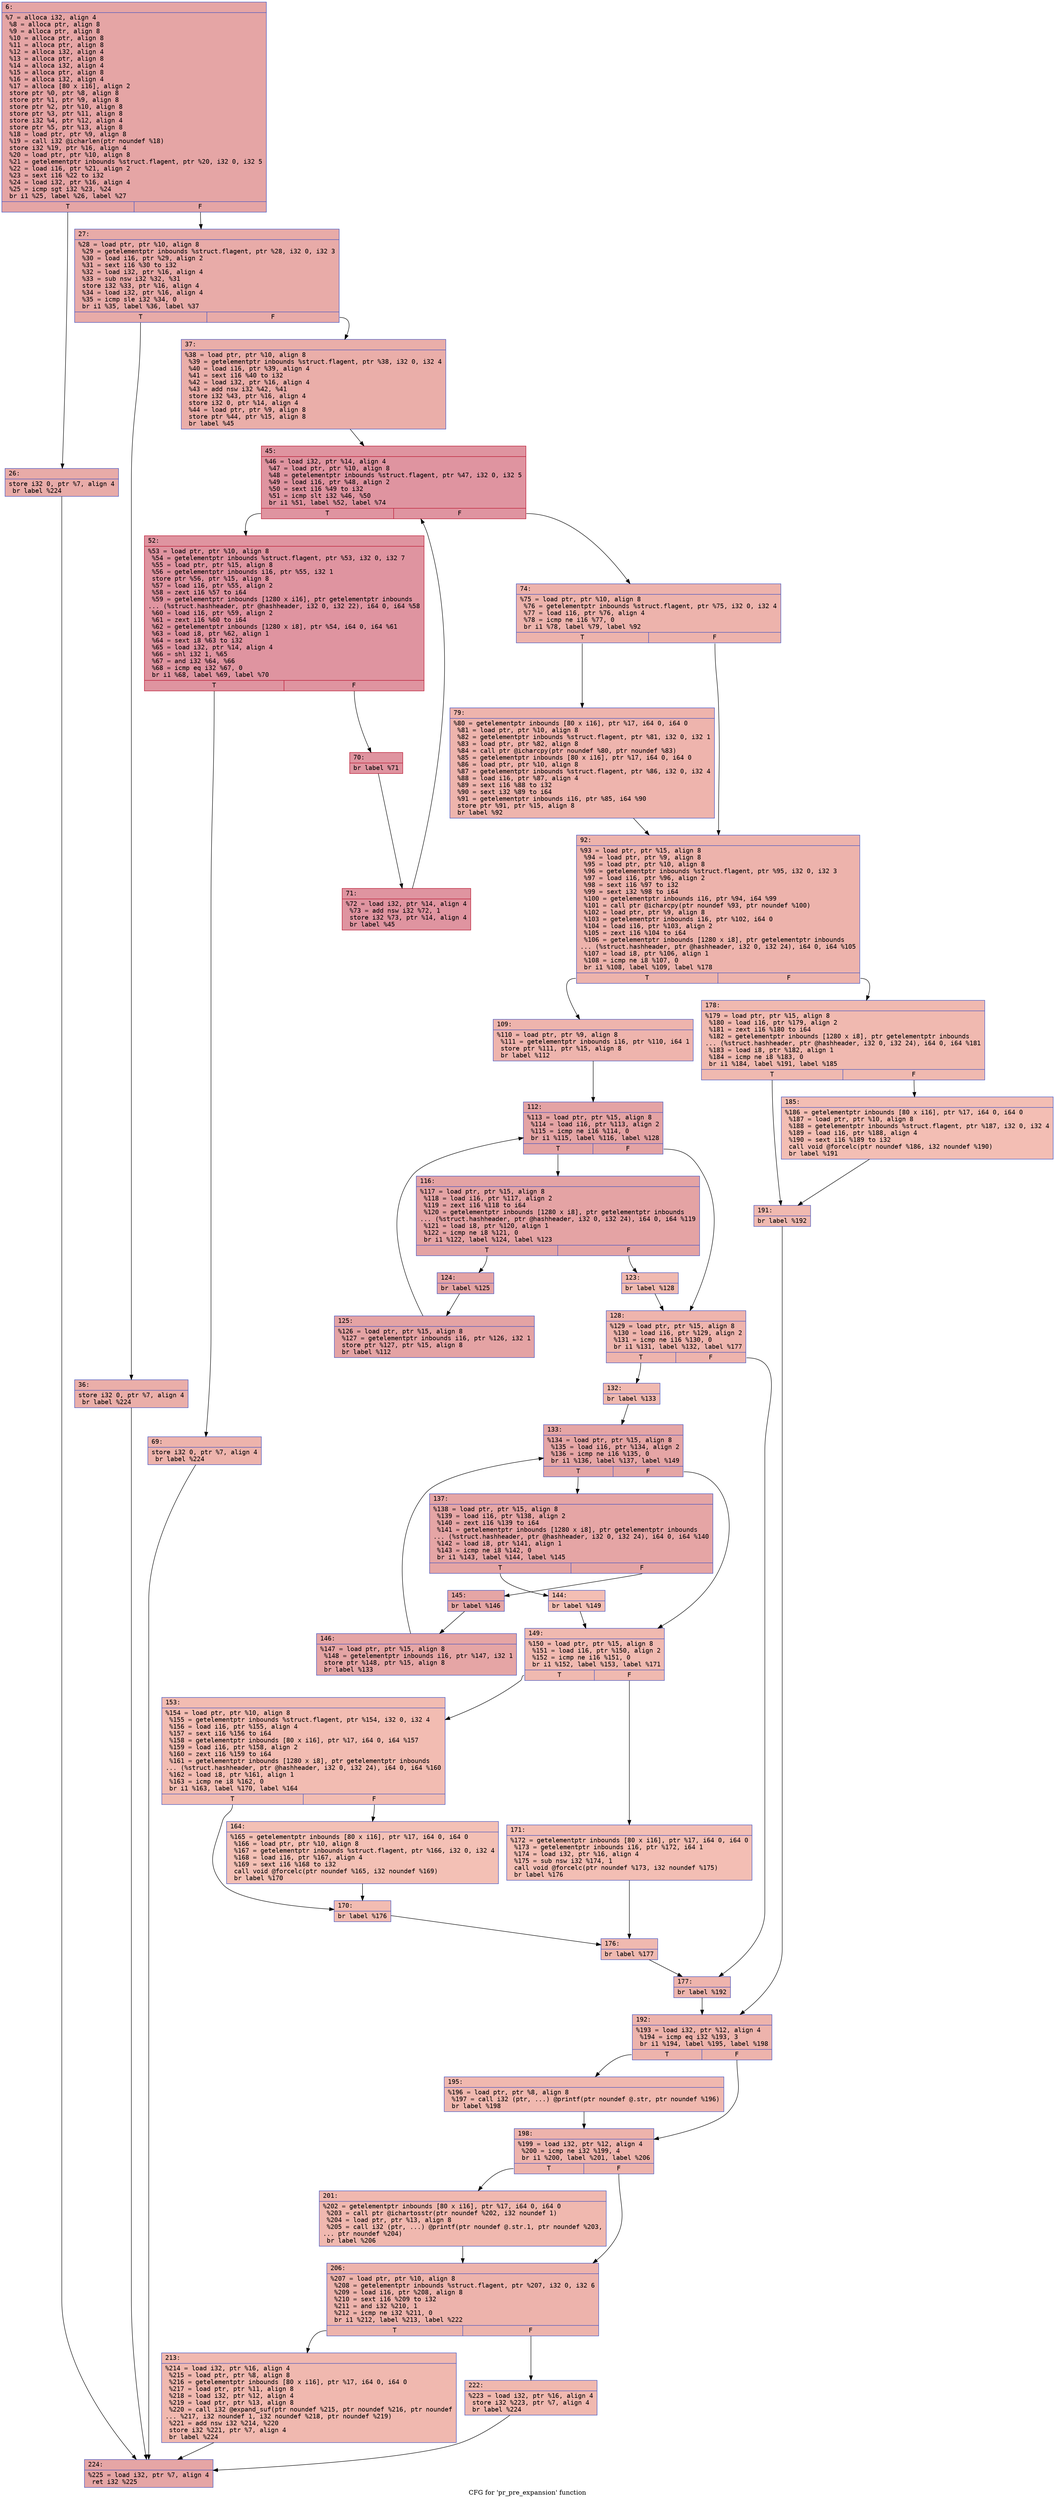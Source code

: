 digraph "CFG for 'pr_pre_expansion' function" {
	label="CFG for 'pr_pre_expansion' function";

	Node0x600001323e30 [shape=record,color="#3d50c3ff", style=filled, fillcolor="#c5333470" fontname="Courier",label="{6:\l|  %7 = alloca i32, align 4\l  %8 = alloca ptr, align 8\l  %9 = alloca ptr, align 8\l  %10 = alloca ptr, align 8\l  %11 = alloca ptr, align 8\l  %12 = alloca i32, align 4\l  %13 = alloca ptr, align 8\l  %14 = alloca i32, align 4\l  %15 = alloca ptr, align 8\l  %16 = alloca i32, align 4\l  %17 = alloca [80 x i16], align 2\l  store ptr %0, ptr %8, align 8\l  store ptr %1, ptr %9, align 8\l  store ptr %2, ptr %10, align 8\l  store ptr %3, ptr %11, align 8\l  store i32 %4, ptr %12, align 4\l  store ptr %5, ptr %13, align 8\l  %18 = load ptr, ptr %9, align 8\l  %19 = call i32 @icharlen(ptr noundef %18)\l  store i32 %19, ptr %16, align 4\l  %20 = load ptr, ptr %10, align 8\l  %21 = getelementptr inbounds %struct.flagent, ptr %20, i32 0, i32 5\l  %22 = load i16, ptr %21, align 2\l  %23 = sext i16 %22 to i32\l  %24 = load i32, ptr %16, align 4\l  %25 = icmp sgt i32 %23, %24\l  br i1 %25, label %26, label %27\l|{<s0>T|<s1>F}}"];
	Node0x600001323e30:s0 -> Node0x600001323e80[tooltip="6 -> 26\nProbability 50.00%" ];
	Node0x600001323e30:s1 -> Node0x600001323ed0[tooltip="6 -> 27\nProbability 50.00%" ];
	Node0x600001323e80 [shape=record,color="#3d50c3ff", style=filled, fillcolor="#cc403a70" fontname="Courier",label="{26:\l|  store i32 0, ptr %7, align 4\l  br label %224\l}"];
	Node0x600001323e80 -> Node0x60000133cbe0[tooltip="26 -> 224\nProbability 100.00%" ];
	Node0x600001323ed0 [shape=record,color="#3d50c3ff", style=filled, fillcolor="#cc403a70" fontname="Courier",label="{27:\l|  %28 = load ptr, ptr %10, align 8\l  %29 = getelementptr inbounds %struct.flagent, ptr %28, i32 0, i32 3\l  %30 = load i16, ptr %29, align 2\l  %31 = sext i16 %30 to i32\l  %32 = load i32, ptr %16, align 4\l  %33 = sub nsw i32 %32, %31\l  store i32 %33, ptr %16, align 4\l  %34 = load i32, ptr %16, align 4\l  %35 = icmp sle i32 %34, 0\l  br i1 %35, label %36, label %37\l|{<s0>T|<s1>F}}"];
	Node0x600001323ed0:s0 -> Node0x600001323f20[tooltip="27 -> 36\nProbability 50.00%" ];
	Node0x600001323ed0:s1 -> Node0x600001323f70[tooltip="27 -> 37\nProbability 50.00%" ];
	Node0x600001323f20 [shape=record,color="#3d50c3ff", style=filled, fillcolor="#d0473d70" fontname="Courier",label="{36:\l|  store i32 0, ptr %7, align 4\l  br label %224\l}"];
	Node0x600001323f20 -> Node0x60000133cbe0[tooltip="36 -> 224\nProbability 100.00%" ];
	Node0x600001323f70 [shape=record,color="#3d50c3ff", style=filled, fillcolor="#d0473d70" fontname="Courier",label="{37:\l|  %38 = load ptr, ptr %10, align 8\l  %39 = getelementptr inbounds %struct.flagent, ptr %38, i32 0, i32 4\l  %40 = load i16, ptr %39, align 4\l  %41 = sext i16 %40 to i32\l  %42 = load i32, ptr %16, align 4\l  %43 = add nsw i32 %42, %41\l  store i32 %43, ptr %16, align 4\l  store i32 0, ptr %14, align 4\l  %44 = load ptr, ptr %9, align 8\l  store ptr %44, ptr %15, align 8\l  br label %45\l}"];
	Node0x600001323f70 -> Node0x60000133c000[tooltip="37 -> 45\nProbability 100.00%" ];
	Node0x60000133c000 [shape=record,color="#b70d28ff", style=filled, fillcolor="#b70d2870" fontname="Courier",label="{45:\l|  %46 = load i32, ptr %14, align 4\l  %47 = load ptr, ptr %10, align 8\l  %48 = getelementptr inbounds %struct.flagent, ptr %47, i32 0, i32 5\l  %49 = load i16, ptr %48, align 2\l  %50 = sext i16 %49 to i32\l  %51 = icmp slt i32 %46, %50\l  br i1 %51, label %52, label %74\l|{<s0>T|<s1>F}}"];
	Node0x60000133c000:s0 -> Node0x60000133c050[tooltip="45 -> 52\nProbability 96.88%" ];
	Node0x60000133c000:s1 -> Node0x60000133c190[tooltip="45 -> 74\nProbability 3.12%" ];
	Node0x60000133c050 [shape=record,color="#b70d28ff", style=filled, fillcolor="#b70d2870" fontname="Courier",label="{52:\l|  %53 = load ptr, ptr %10, align 8\l  %54 = getelementptr inbounds %struct.flagent, ptr %53, i32 0, i32 7\l  %55 = load ptr, ptr %15, align 8\l  %56 = getelementptr inbounds i16, ptr %55, i32 1\l  store ptr %56, ptr %15, align 8\l  %57 = load i16, ptr %55, align 2\l  %58 = zext i16 %57 to i64\l  %59 = getelementptr inbounds [1280 x i16], ptr getelementptr inbounds\l... (%struct.hashheader, ptr @hashheader, i32 0, i32 22), i64 0, i64 %58\l  %60 = load i16, ptr %59, align 2\l  %61 = zext i16 %60 to i64\l  %62 = getelementptr inbounds [1280 x i8], ptr %54, i64 0, i64 %61\l  %63 = load i8, ptr %62, align 1\l  %64 = sext i8 %63 to i32\l  %65 = load i32, ptr %14, align 4\l  %66 = shl i32 1, %65\l  %67 = and i32 %64, %66\l  %68 = icmp eq i32 %67, 0\l  br i1 %68, label %69, label %70\l|{<s0>T|<s1>F}}"];
	Node0x60000133c050:s0 -> Node0x60000133c0a0[tooltip="52 -> 69\nProbability 3.12%" ];
	Node0x60000133c050:s1 -> Node0x60000133c0f0[tooltip="52 -> 70\nProbability 96.88%" ];
	Node0x60000133c0a0 [shape=record,color="#3d50c3ff", style=filled, fillcolor="#d6524470" fontname="Courier",label="{69:\l|  store i32 0, ptr %7, align 4\l  br label %224\l}"];
	Node0x60000133c0a0 -> Node0x60000133cbe0[tooltip="69 -> 224\nProbability 100.00%" ];
	Node0x60000133c0f0 [shape=record,color="#b70d28ff", style=filled, fillcolor="#b70d2870" fontname="Courier",label="{70:\l|  br label %71\l}"];
	Node0x60000133c0f0 -> Node0x60000133c140[tooltip="70 -> 71\nProbability 100.00%" ];
	Node0x60000133c140 [shape=record,color="#b70d28ff", style=filled, fillcolor="#b70d2870" fontname="Courier",label="{71:\l|  %72 = load i32, ptr %14, align 4\l  %73 = add nsw i32 %72, 1\l  store i32 %73, ptr %14, align 4\l  br label %45\l}"];
	Node0x60000133c140 -> Node0x60000133c000[tooltip="71 -> 45\nProbability 100.00%" ];
	Node0x60000133c190 [shape=record,color="#3d50c3ff", style=filled, fillcolor="#d6524470" fontname="Courier",label="{74:\l|  %75 = load ptr, ptr %10, align 8\l  %76 = getelementptr inbounds %struct.flagent, ptr %75, i32 0, i32 4\l  %77 = load i16, ptr %76, align 4\l  %78 = icmp ne i16 %77, 0\l  br i1 %78, label %79, label %92\l|{<s0>T|<s1>F}}"];
	Node0x60000133c190:s0 -> Node0x60000133c1e0[tooltip="74 -> 79\nProbability 62.50%" ];
	Node0x60000133c190:s1 -> Node0x60000133c230[tooltip="74 -> 92\nProbability 37.50%" ];
	Node0x60000133c1e0 [shape=record,color="#3d50c3ff", style=filled, fillcolor="#d8564670" fontname="Courier",label="{79:\l|  %80 = getelementptr inbounds [80 x i16], ptr %17, i64 0, i64 0\l  %81 = load ptr, ptr %10, align 8\l  %82 = getelementptr inbounds %struct.flagent, ptr %81, i32 0, i32 1\l  %83 = load ptr, ptr %82, align 8\l  %84 = call ptr @icharcpy(ptr noundef %80, ptr noundef %83)\l  %85 = getelementptr inbounds [80 x i16], ptr %17, i64 0, i64 0\l  %86 = load ptr, ptr %10, align 8\l  %87 = getelementptr inbounds %struct.flagent, ptr %86, i32 0, i32 4\l  %88 = load i16, ptr %87, align 4\l  %89 = sext i16 %88 to i32\l  %90 = sext i32 %89 to i64\l  %91 = getelementptr inbounds i16, ptr %85, i64 %90\l  store ptr %91, ptr %15, align 8\l  br label %92\l}"];
	Node0x60000133c1e0 -> Node0x60000133c230[tooltip="79 -> 92\nProbability 100.00%" ];
	Node0x60000133c230 [shape=record,color="#3d50c3ff", style=filled, fillcolor="#d6524470" fontname="Courier",label="{92:\l|  %93 = load ptr, ptr %15, align 8\l  %94 = load ptr, ptr %9, align 8\l  %95 = load ptr, ptr %10, align 8\l  %96 = getelementptr inbounds %struct.flagent, ptr %95, i32 0, i32 3\l  %97 = load i16, ptr %96, align 2\l  %98 = sext i16 %97 to i32\l  %99 = sext i32 %98 to i64\l  %100 = getelementptr inbounds i16, ptr %94, i64 %99\l  %101 = call ptr @icharcpy(ptr noundef %93, ptr noundef %100)\l  %102 = load ptr, ptr %9, align 8\l  %103 = getelementptr inbounds i16, ptr %102, i64 0\l  %104 = load i16, ptr %103, align 2\l  %105 = zext i16 %104 to i64\l  %106 = getelementptr inbounds [1280 x i8], ptr getelementptr inbounds\l... (%struct.hashheader, ptr @hashheader, i32 0, i32 24), i64 0, i64 %105\l  %107 = load i8, ptr %106, align 1\l  %108 = icmp ne i8 %107, 0\l  br i1 %108, label %109, label %178\l|{<s0>T|<s1>F}}"];
	Node0x60000133c230:s0 -> Node0x60000133c280[tooltip="92 -> 109\nProbability 62.50%" ];
	Node0x60000133c230:s1 -> Node0x60000133c8c0[tooltip="92 -> 178\nProbability 37.50%" ];
	Node0x60000133c280 [shape=record,color="#3d50c3ff", style=filled, fillcolor="#d8564670" fontname="Courier",label="{109:\l|  %110 = load ptr, ptr %9, align 8\l  %111 = getelementptr inbounds i16, ptr %110, i64 1\l  store ptr %111, ptr %15, align 8\l  br label %112\l}"];
	Node0x60000133c280 -> Node0x60000133c2d0[tooltip="109 -> 112\nProbability 100.00%" ];
	Node0x60000133c2d0 [shape=record,color="#3d50c3ff", style=filled, fillcolor="#c32e3170" fontname="Courier",label="{112:\l|  %113 = load ptr, ptr %15, align 8\l  %114 = load i16, ptr %113, align 2\l  %115 = icmp ne i16 %114, 0\l  br i1 %115, label %116, label %128\l|{<s0>T|<s1>F}}"];
	Node0x60000133c2d0:s0 -> Node0x60000133c320[tooltip="112 -> 116\nProbability 96.88%" ];
	Node0x60000133c2d0:s1 -> Node0x60000133c460[tooltip="112 -> 128\nProbability 3.12%" ];
	Node0x60000133c320 [shape=record,color="#3d50c3ff", style=filled, fillcolor="#c32e3170" fontname="Courier",label="{116:\l|  %117 = load ptr, ptr %15, align 8\l  %118 = load i16, ptr %117, align 2\l  %119 = zext i16 %118 to i64\l  %120 = getelementptr inbounds [1280 x i8], ptr getelementptr inbounds\l... (%struct.hashheader, ptr @hashheader, i32 0, i32 24), i64 0, i64 %119\l  %121 = load i8, ptr %120, align 1\l  %122 = icmp ne i8 %121, 0\l  br i1 %122, label %124, label %123\l|{<s0>T|<s1>F}}"];
	Node0x60000133c320:s0 -> Node0x60000133c3c0[tooltip="116 -> 124\nProbability 96.88%" ];
	Node0x60000133c320:s1 -> Node0x60000133c370[tooltip="116 -> 123\nProbability 3.12%" ];
	Node0x60000133c370 [shape=record,color="#3d50c3ff", style=filled, fillcolor="#de614d70" fontname="Courier",label="{123:\l|  br label %128\l}"];
	Node0x60000133c370 -> Node0x60000133c460[tooltip="123 -> 128\nProbability 100.00%" ];
	Node0x60000133c3c0 [shape=record,color="#3d50c3ff", style=filled, fillcolor="#c32e3170" fontname="Courier",label="{124:\l|  br label %125\l}"];
	Node0x60000133c3c0 -> Node0x60000133c410[tooltip="124 -> 125\nProbability 100.00%" ];
	Node0x60000133c410 [shape=record,color="#3d50c3ff", style=filled, fillcolor="#c32e3170" fontname="Courier",label="{125:\l|  %126 = load ptr, ptr %15, align 8\l  %127 = getelementptr inbounds i16, ptr %126, i32 1\l  store ptr %127, ptr %15, align 8\l  br label %112\l}"];
	Node0x60000133c410 -> Node0x60000133c2d0[tooltip="125 -> 112\nProbability 100.00%" ];
	Node0x60000133c460 [shape=record,color="#3d50c3ff", style=filled, fillcolor="#d8564670" fontname="Courier",label="{128:\l|  %129 = load ptr, ptr %15, align 8\l  %130 = load i16, ptr %129, align 2\l  %131 = icmp ne i16 %130, 0\l  br i1 %131, label %132, label %177\l|{<s0>T|<s1>F}}"];
	Node0x60000133c460:s0 -> Node0x60000133c4b0[tooltip="128 -> 132\nProbability 62.50%" ];
	Node0x60000133c460:s1 -> Node0x60000133c870[tooltip="128 -> 177\nProbability 37.50%" ];
	Node0x60000133c4b0 [shape=record,color="#3d50c3ff", style=filled, fillcolor="#de614d70" fontname="Courier",label="{132:\l|  br label %133\l}"];
	Node0x60000133c4b0 -> Node0x60000133c500[tooltip="132 -> 133\nProbability 100.00%" ];
	Node0x60000133c500 [shape=record,color="#3d50c3ff", style=filled, fillcolor="#c5333470" fontname="Courier",label="{133:\l|  %134 = load ptr, ptr %15, align 8\l  %135 = load i16, ptr %134, align 2\l  %136 = icmp ne i16 %135, 0\l  br i1 %136, label %137, label %149\l|{<s0>T|<s1>F}}"];
	Node0x60000133c500:s0 -> Node0x60000133c550[tooltip="133 -> 137\nProbability 96.88%" ];
	Node0x60000133c500:s1 -> Node0x60000133c690[tooltip="133 -> 149\nProbability 3.12%" ];
	Node0x60000133c550 [shape=record,color="#3d50c3ff", style=filled, fillcolor="#c5333470" fontname="Courier",label="{137:\l|  %138 = load ptr, ptr %15, align 8\l  %139 = load i16, ptr %138, align 2\l  %140 = zext i16 %139 to i64\l  %141 = getelementptr inbounds [1280 x i8], ptr getelementptr inbounds\l... (%struct.hashheader, ptr @hashheader, i32 0, i32 24), i64 0, i64 %140\l  %142 = load i8, ptr %141, align 1\l  %143 = icmp ne i8 %142, 0\l  br i1 %143, label %144, label %145\l|{<s0>T|<s1>F}}"];
	Node0x60000133c550:s0 -> Node0x60000133c5a0[tooltip="137 -> 144\nProbability 3.12%" ];
	Node0x60000133c550:s1 -> Node0x60000133c5f0[tooltip="137 -> 145\nProbability 96.88%" ];
	Node0x60000133c5a0 [shape=record,color="#3d50c3ff", style=filled, fillcolor="#e36c5570" fontname="Courier",label="{144:\l|  br label %149\l}"];
	Node0x60000133c5a0 -> Node0x60000133c690[tooltip="144 -> 149\nProbability 100.00%" ];
	Node0x60000133c5f0 [shape=record,color="#3d50c3ff", style=filled, fillcolor="#c5333470" fontname="Courier",label="{145:\l|  br label %146\l}"];
	Node0x60000133c5f0 -> Node0x60000133c640[tooltip="145 -> 146\nProbability 100.00%" ];
	Node0x60000133c640 [shape=record,color="#3d50c3ff", style=filled, fillcolor="#c5333470" fontname="Courier",label="{146:\l|  %147 = load ptr, ptr %15, align 8\l  %148 = getelementptr inbounds i16, ptr %147, i32 1\l  store ptr %148, ptr %15, align 8\l  br label %133\l}"];
	Node0x60000133c640 -> Node0x60000133c500[tooltip="146 -> 133\nProbability 100.00%" ];
	Node0x60000133c690 [shape=record,color="#3d50c3ff", style=filled, fillcolor="#de614d70" fontname="Courier",label="{149:\l|  %150 = load ptr, ptr %15, align 8\l  %151 = load i16, ptr %150, align 2\l  %152 = icmp ne i16 %151, 0\l  br i1 %152, label %153, label %171\l|{<s0>T|<s1>F}}"];
	Node0x60000133c690:s0 -> Node0x60000133c6e0[tooltip="149 -> 153\nProbability 62.50%" ];
	Node0x60000133c690:s1 -> Node0x60000133c7d0[tooltip="149 -> 171\nProbability 37.50%" ];
	Node0x60000133c6e0 [shape=record,color="#3d50c3ff", style=filled, fillcolor="#e1675170" fontname="Courier",label="{153:\l|  %154 = load ptr, ptr %10, align 8\l  %155 = getelementptr inbounds %struct.flagent, ptr %154, i32 0, i32 4\l  %156 = load i16, ptr %155, align 4\l  %157 = sext i16 %156 to i64\l  %158 = getelementptr inbounds [80 x i16], ptr %17, i64 0, i64 %157\l  %159 = load i16, ptr %158, align 2\l  %160 = zext i16 %159 to i64\l  %161 = getelementptr inbounds [1280 x i8], ptr getelementptr inbounds\l... (%struct.hashheader, ptr @hashheader, i32 0, i32 24), i64 0, i64 %160\l  %162 = load i8, ptr %161, align 1\l  %163 = icmp ne i8 %162, 0\l  br i1 %163, label %170, label %164\l|{<s0>T|<s1>F}}"];
	Node0x60000133c6e0:s0 -> Node0x60000133c780[tooltip="153 -> 170\nProbability 62.50%" ];
	Node0x60000133c6e0:s1 -> Node0x60000133c730[tooltip="153 -> 164\nProbability 37.50%" ];
	Node0x60000133c730 [shape=record,color="#3d50c3ff", style=filled, fillcolor="#e5705870" fontname="Courier",label="{164:\l|  %165 = getelementptr inbounds [80 x i16], ptr %17, i64 0, i64 0\l  %166 = load ptr, ptr %10, align 8\l  %167 = getelementptr inbounds %struct.flagent, ptr %166, i32 0, i32 4\l  %168 = load i16, ptr %167, align 4\l  %169 = sext i16 %168 to i32\l  call void @forcelc(ptr noundef %165, i32 noundef %169)\l  br label %170\l}"];
	Node0x60000133c730 -> Node0x60000133c780[tooltip="164 -> 170\nProbability 100.00%" ];
	Node0x60000133c780 [shape=record,color="#3d50c3ff", style=filled, fillcolor="#e1675170" fontname="Courier",label="{170:\l|  br label %176\l}"];
	Node0x60000133c780 -> Node0x60000133c820[tooltip="170 -> 176\nProbability 100.00%" ];
	Node0x60000133c7d0 [shape=record,color="#3d50c3ff", style=filled, fillcolor="#e36c5570" fontname="Courier",label="{171:\l|  %172 = getelementptr inbounds [80 x i16], ptr %17, i64 0, i64 0\l  %173 = getelementptr inbounds i16, ptr %172, i64 1\l  %174 = load i32, ptr %16, align 4\l  %175 = sub nsw i32 %174, 1\l  call void @forcelc(ptr noundef %173, i32 noundef %175)\l  br label %176\l}"];
	Node0x60000133c7d0 -> Node0x60000133c820[tooltip="171 -> 176\nProbability 100.00%" ];
	Node0x60000133c820 [shape=record,color="#3d50c3ff", style=filled, fillcolor="#de614d70" fontname="Courier",label="{176:\l|  br label %177\l}"];
	Node0x60000133c820 -> Node0x60000133c870[tooltip="176 -> 177\nProbability 100.00%" ];
	Node0x60000133c870 [shape=record,color="#3d50c3ff", style=filled, fillcolor="#d8564670" fontname="Courier",label="{177:\l|  br label %192\l}"];
	Node0x60000133c870 -> Node0x60000133c9b0[tooltip="177 -> 192\nProbability 100.00%" ];
	Node0x60000133c8c0 [shape=record,color="#3d50c3ff", style=filled, fillcolor="#de614d70" fontname="Courier",label="{178:\l|  %179 = load ptr, ptr %15, align 8\l  %180 = load i16, ptr %179, align 2\l  %181 = zext i16 %180 to i64\l  %182 = getelementptr inbounds [1280 x i8], ptr getelementptr inbounds\l... (%struct.hashheader, ptr @hashheader, i32 0, i32 24), i64 0, i64 %181\l  %183 = load i8, ptr %182, align 1\l  %184 = icmp ne i8 %183, 0\l  br i1 %184, label %191, label %185\l|{<s0>T|<s1>F}}"];
	Node0x60000133c8c0:s0 -> Node0x60000133c960[tooltip="178 -> 191\nProbability 62.50%" ];
	Node0x60000133c8c0:s1 -> Node0x60000133c910[tooltip="178 -> 185\nProbability 37.50%" ];
	Node0x60000133c910 [shape=record,color="#3d50c3ff", style=filled, fillcolor="#e36c5570" fontname="Courier",label="{185:\l|  %186 = getelementptr inbounds [80 x i16], ptr %17, i64 0, i64 0\l  %187 = load ptr, ptr %10, align 8\l  %188 = getelementptr inbounds %struct.flagent, ptr %187, i32 0, i32 4\l  %189 = load i16, ptr %188, align 4\l  %190 = sext i16 %189 to i32\l  call void @forcelc(ptr noundef %186, i32 noundef %190)\l  br label %191\l}"];
	Node0x60000133c910 -> Node0x60000133c960[tooltip="185 -> 191\nProbability 100.00%" ];
	Node0x60000133c960 [shape=record,color="#3d50c3ff", style=filled, fillcolor="#de614d70" fontname="Courier",label="{191:\l|  br label %192\l}"];
	Node0x60000133c960 -> Node0x60000133c9b0[tooltip="191 -> 192\nProbability 100.00%" ];
	Node0x60000133c9b0 [shape=record,color="#3d50c3ff", style=filled, fillcolor="#d6524470" fontname="Courier",label="{192:\l|  %193 = load i32, ptr %12, align 4\l  %194 = icmp eq i32 %193, 3\l  br i1 %194, label %195, label %198\l|{<s0>T|<s1>F}}"];
	Node0x60000133c9b0:s0 -> Node0x60000133ca00[tooltip="192 -> 195\nProbability 50.00%" ];
	Node0x60000133c9b0:s1 -> Node0x60000133ca50[tooltip="192 -> 198\nProbability 50.00%" ];
	Node0x60000133ca00 [shape=record,color="#3d50c3ff", style=filled, fillcolor="#dc5d4a70" fontname="Courier",label="{195:\l|  %196 = load ptr, ptr %8, align 8\l  %197 = call i32 (ptr, ...) @printf(ptr noundef @.str, ptr noundef %196)\l  br label %198\l}"];
	Node0x60000133ca00 -> Node0x60000133ca50[tooltip="195 -> 198\nProbability 100.00%" ];
	Node0x60000133ca50 [shape=record,color="#3d50c3ff", style=filled, fillcolor="#d6524470" fontname="Courier",label="{198:\l|  %199 = load i32, ptr %12, align 4\l  %200 = icmp ne i32 %199, 4\l  br i1 %200, label %201, label %206\l|{<s0>T|<s1>F}}"];
	Node0x60000133ca50:s0 -> Node0x60000133caa0[tooltip="198 -> 201\nProbability 50.00%" ];
	Node0x60000133ca50:s1 -> Node0x60000133caf0[tooltip="198 -> 206\nProbability 50.00%" ];
	Node0x60000133caa0 [shape=record,color="#3d50c3ff", style=filled, fillcolor="#dc5d4a70" fontname="Courier",label="{201:\l|  %202 = getelementptr inbounds [80 x i16], ptr %17, i64 0, i64 0\l  %203 = call ptr @ichartosstr(ptr noundef %202, i32 noundef 1)\l  %204 = load ptr, ptr %13, align 8\l  %205 = call i32 (ptr, ...) @printf(ptr noundef @.str.1, ptr noundef %203,\l... ptr noundef %204)\l  br label %206\l}"];
	Node0x60000133caa0 -> Node0x60000133caf0[tooltip="201 -> 206\nProbability 100.00%" ];
	Node0x60000133caf0 [shape=record,color="#3d50c3ff", style=filled, fillcolor="#d6524470" fontname="Courier",label="{206:\l|  %207 = load ptr, ptr %10, align 8\l  %208 = getelementptr inbounds %struct.flagent, ptr %207, i32 0, i32 6\l  %209 = load i16, ptr %208, align 8\l  %210 = sext i16 %209 to i32\l  %211 = and i32 %210, 1\l  %212 = icmp ne i32 %211, 0\l  br i1 %212, label %213, label %222\l|{<s0>T|<s1>F}}"];
	Node0x60000133caf0:s0 -> Node0x60000133cb40[tooltip="206 -> 213\nProbability 50.00%" ];
	Node0x60000133caf0:s1 -> Node0x60000133cb90[tooltip="206 -> 222\nProbability 50.00%" ];
	Node0x60000133cb40 [shape=record,color="#3d50c3ff", style=filled, fillcolor="#dc5d4a70" fontname="Courier",label="{213:\l|  %214 = load i32, ptr %16, align 4\l  %215 = load ptr, ptr %8, align 8\l  %216 = getelementptr inbounds [80 x i16], ptr %17, i64 0, i64 0\l  %217 = load ptr, ptr %11, align 8\l  %218 = load i32, ptr %12, align 4\l  %219 = load ptr, ptr %13, align 8\l  %220 = call i32 @expand_suf(ptr noundef %215, ptr noundef %216, ptr noundef\l... %217, i32 noundef 1, i32 noundef %218, ptr noundef %219)\l  %221 = add nsw i32 %214, %220\l  store i32 %221, ptr %7, align 4\l  br label %224\l}"];
	Node0x60000133cb40 -> Node0x60000133cbe0[tooltip="213 -> 224\nProbability 100.00%" ];
	Node0x60000133cb90 [shape=record,color="#3d50c3ff", style=filled, fillcolor="#dc5d4a70" fontname="Courier",label="{222:\l|  %223 = load i32, ptr %16, align 4\l  store i32 %223, ptr %7, align 4\l  br label %224\l}"];
	Node0x60000133cb90 -> Node0x60000133cbe0[tooltip="222 -> 224\nProbability 100.00%" ];
	Node0x60000133cbe0 [shape=record,color="#3d50c3ff", style=filled, fillcolor="#c5333470" fontname="Courier",label="{224:\l|  %225 = load i32, ptr %7, align 4\l  ret i32 %225\l}"];
}
